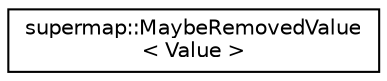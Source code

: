digraph "Graphical Class Hierarchy"
{
 // LATEX_PDF_SIZE
  edge [fontname="Helvetica",fontsize="10",labelfontname="Helvetica",labelfontsize="10"];
  node [fontname="Helvetica",fontsize="10",shape=record];
  rankdir="LR";
  Node0 [label="supermap::MaybeRemovedValue\l\< Value \>",height=0.2,width=0.4,color="black", fillcolor="white", style="filled",URL="$structsupermap_1_1MaybeRemovedValue.html",tooltip="Optional value container."];
}
